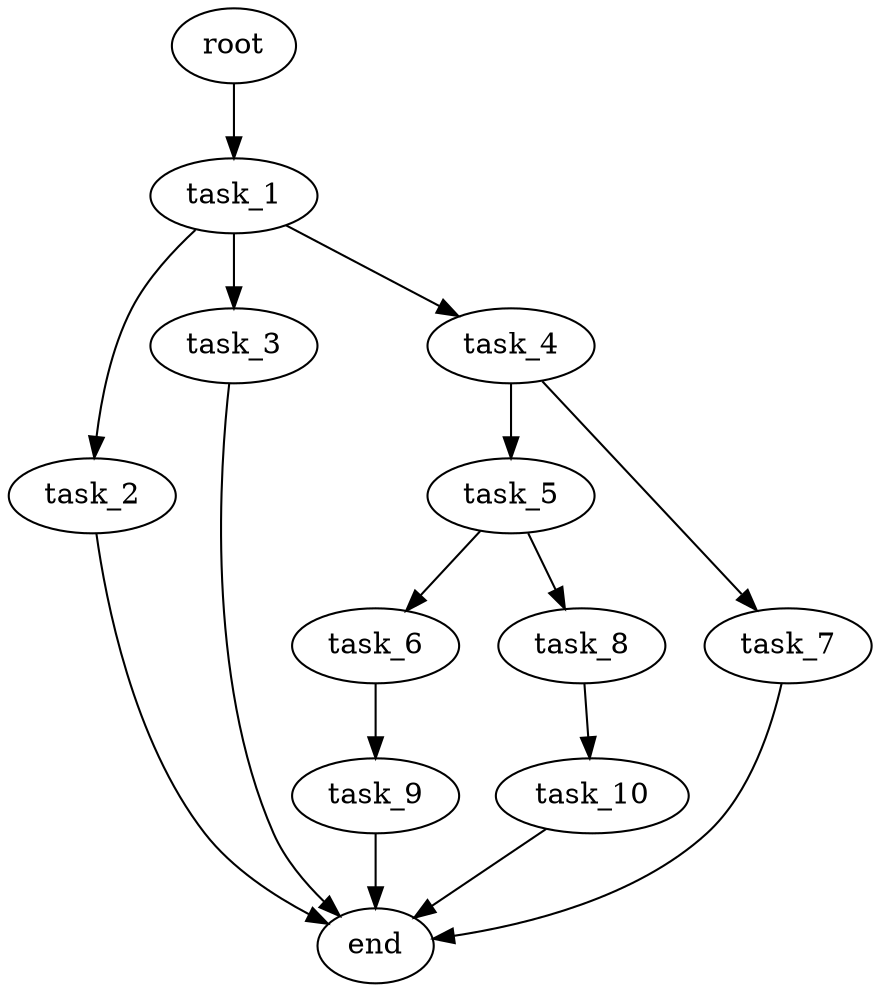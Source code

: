 digraph G {
  root [size="0.000000e+00"];
  task_1 [size="6.676110e+10"];
  task_2 [size="9.878937e+10"];
  task_3 [size="5.954928e+10"];
  task_4 [size="9.500446e+10"];
  task_5 [size="8.914368e+10"];
  task_6 [size="6.126911e+10"];
  task_7 [size="7.193020e+10"];
  task_8 [size="5.048277e+10"];
  task_9 [size="8.305861e+10"];
  task_10 [size="5.479172e+10"];
  end [size="0.000000e+00"];

  root -> task_1 [size="1.000000e-12"];
  task_1 -> task_2 [size="9.878937e+08"];
  task_1 -> task_3 [size="5.954928e+08"];
  task_1 -> task_4 [size="9.500446e+08"];
  task_2 -> end [size="1.000000e-12"];
  task_3 -> end [size="1.000000e-12"];
  task_4 -> task_5 [size="8.914368e+08"];
  task_4 -> task_7 [size="7.193020e+08"];
  task_5 -> task_6 [size="6.126911e+08"];
  task_5 -> task_8 [size="5.048277e+08"];
  task_6 -> task_9 [size="8.305861e+08"];
  task_7 -> end [size="1.000000e-12"];
  task_8 -> task_10 [size="5.479172e+08"];
  task_9 -> end [size="1.000000e-12"];
  task_10 -> end [size="1.000000e-12"];
}
